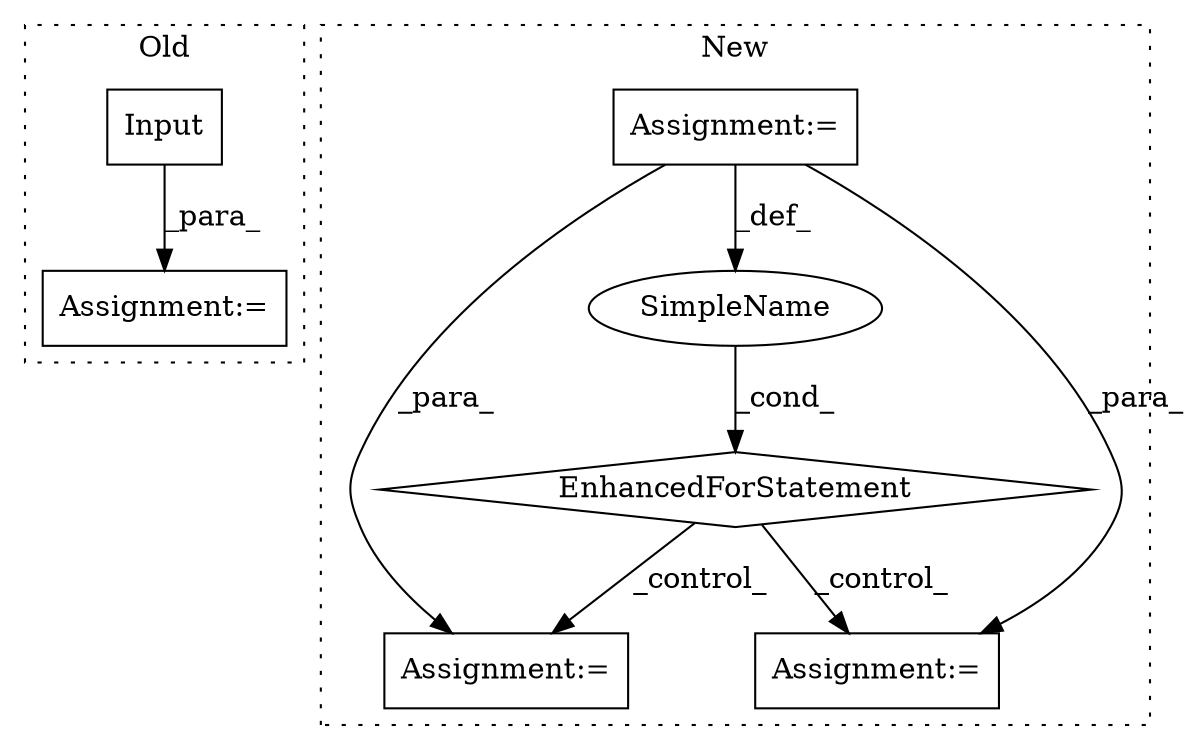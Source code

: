 digraph G {
subgraph cluster0 {
1 [label="Input" a="32" s="2297,2319" l="6,1" shape="box"];
3 [label="Assignment:=" a="7" s="2295" l="2" shape="box"];
label = "Old";
style="dotted";
}
subgraph cluster1 {
2 [label="EnhancedForStatement" a="70" s="3274,3376" l="67,2" shape="diamond"];
4 [label="Assignment:=" a="7" s="3274,3376" l="67,2" shape="box"];
5 [label="Assignment:=" a="7" s="3423" l="1" shape="box"];
6 [label="SimpleName" a="42" s="3345" l="5" shape="ellipse"];
7 [label="Assignment:=" a="7" s="3397" l="1" shape="box"];
label = "New";
style="dotted";
}
1 -> 3 [label="_para_"];
2 -> 7 [label="_control_"];
2 -> 5 [label="_control_"];
4 -> 6 [label="_def_"];
4 -> 7 [label="_para_"];
4 -> 5 [label="_para_"];
6 -> 2 [label="_cond_"];
}